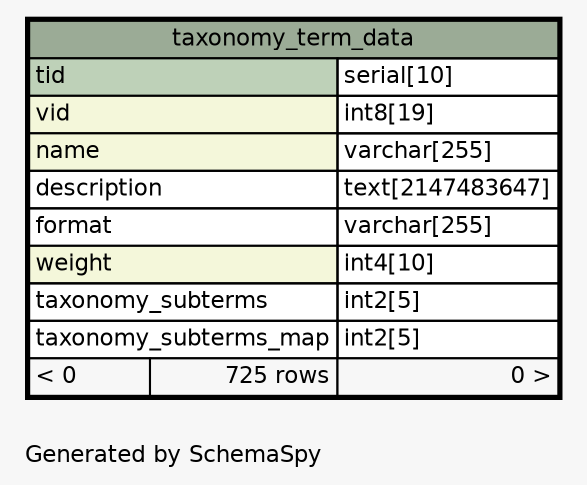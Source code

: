 // dot 2.30.1 on Mac OS X 10.8.3
// SchemaSpy rev 590
digraph "oneDegreeRelationshipsDiagram" {
  graph [
    rankdir="RL"
    bgcolor="#f7f7f7"
    label="\nGenerated by SchemaSpy"
    labeljust="l"
    nodesep="0.18"
    ranksep="0.46"
    fontname="Helvetica"
    fontsize="11"
  ];
  node [
    fontname="Helvetica"
    fontsize="11"
    shape="plaintext"
  ];
  edge [
    arrowsize="0.8"
  ];
  "taxonomy_term_data" [
    label=<
    <TABLE BORDER="2" CELLBORDER="1" CELLSPACING="0" BGCOLOR="#ffffff">
      <TR><TD COLSPAN="3" BGCOLOR="#9bab96" ALIGN="CENTER">taxonomy_term_data</TD></TR>
      <TR><TD PORT="tid" COLSPAN="2" BGCOLOR="#bed1b8" ALIGN="LEFT">tid</TD><TD PORT="tid.type" ALIGN="LEFT">serial[10]</TD></TR>
      <TR><TD PORT="vid" COLSPAN="2" BGCOLOR="#f4f7da" ALIGN="LEFT">vid</TD><TD PORT="vid.type" ALIGN="LEFT">int8[19]</TD></TR>
      <TR><TD PORT="name" COLSPAN="2" BGCOLOR="#f4f7da" ALIGN="LEFT">name</TD><TD PORT="name.type" ALIGN="LEFT">varchar[255]</TD></TR>
      <TR><TD PORT="description" COLSPAN="2" ALIGN="LEFT">description</TD><TD PORT="description.type" ALIGN="LEFT">text[2147483647]</TD></TR>
      <TR><TD PORT="format" COLSPAN="2" ALIGN="LEFT">format</TD><TD PORT="format.type" ALIGN="LEFT">varchar[255]</TD></TR>
      <TR><TD PORT="weight" COLSPAN="2" BGCOLOR="#f4f7da" ALIGN="LEFT">weight</TD><TD PORT="weight.type" ALIGN="LEFT">int4[10]</TD></TR>
      <TR><TD PORT="taxonomy_subterms" COLSPAN="2" ALIGN="LEFT">taxonomy_subterms</TD><TD PORT="taxonomy_subterms.type" ALIGN="LEFT">int2[5]</TD></TR>
      <TR><TD PORT="taxonomy_subterms_map" COLSPAN="2" ALIGN="LEFT">taxonomy_subterms_map</TD><TD PORT="taxonomy_subterms_map.type" ALIGN="LEFT">int2[5]</TD></TR>
      <TR><TD ALIGN="LEFT" BGCOLOR="#f7f7f7">&lt; 0</TD><TD ALIGN="RIGHT" BGCOLOR="#f7f7f7">725 rows</TD><TD ALIGN="RIGHT" BGCOLOR="#f7f7f7">0 &gt;</TD></TR>
    </TABLE>>
    URL="taxonomy_term_data.html"
    tooltip="taxonomy_term_data"
  ];
}
